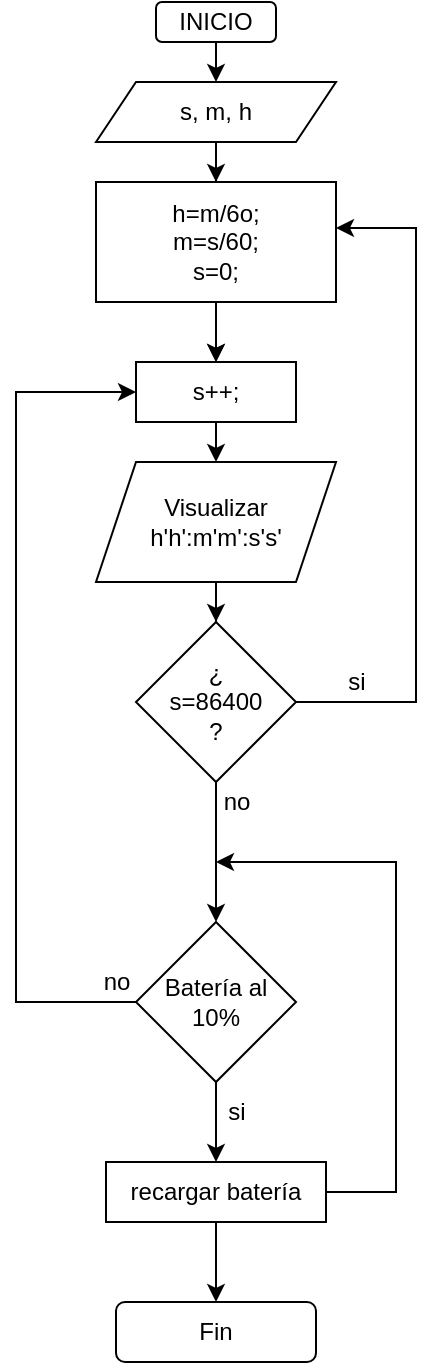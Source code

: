 <mxfile version="14.3.0" type="github">
  <diagram id="1B3Y4TF5GCTgguhcyiXz" name="Page-1">
    <mxGraphModel dx="1021" dy="574" grid="1" gridSize="10" guides="1" tooltips="1" connect="1" arrows="1" fold="1" page="1" pageScale="1" pageWidth="827" pageHeight="1169" math="0" shadow="0">
      <root>
        <mxCell id="0" />
        <mxCell id="1" parent="0" />
        <mxCell id="o3wT2hrJYVhyHIlOyUCE-9" style="edgeStyle=orthogonalEdgeStyle;rounded=0;orthogonalLoop=1;jettySize=auto;html=1;exitX=0.5;exitY=1;exitDx=0;exitDy=0;entryX=0.5;entryY=0;entryDx=0;entryDy=0;" edge="1" parent="1" source="o3wT2hrJYVhyHIlOyUCE-1" target="o3wT2hrJYVhyHIlOyUCE-2">
          <mxGeometry relative="1" as="geometry" />
        </mxCell>
        <mxCell id="o3wT2hrJYVhyHIlOyUCE-1" value="INICIO" style="rounded=1;whiteSpace=wrap;html=1;" vertex="1" parent="1">
          <mxGeometry x="170" y="20" width="60" height="20" as="geometry" />
        </mxCell>
        <mxCell id="o3wT2hrJYVhyHIlOyUCE-10" style="edgeStyle=orthogonalEdgeStyle;rounded=0;orthogonalLoop=1;jettySize=auto;html=1;exitX=0.5;exitY=1;exitDx=0;exitDy=0;entryX=0.5;entryY=0;entryDx=0;entryDy=0;" edge="1" parent="1" source="o3wT2hrJYVhyHIlOyUCE-2" target="o3wT2hrJYVhyHIlOyUCE-3">
          <mxGeometry relative="1" as="geometry" />
        </mxCell>
        <mxCell id="o3wT2hrJYVhyHIlOyUCE-24" style="edgeStyle=orthogonalEdgeStyle;rounded=0;orthogonalLoop=1;jettySize=auto;html=1;exitX=0.5;exitY=1;exitDx=0;exitDy=0;entryX=0.5;entryY=0;entryDx=0;entryDy=0;" edge="1" parent="1" source="o3wT2hrJYVhyHIlOyUCE-2" target="o3wT2hrJYVhyHIlOyUCE-23">
          <mxGeometry relative="1" as="geometry" />
        </mxCell>
        <mxCell id="o3wT2hrJYVhyHIlOyUCE-2" value="s, m, h" style="shape=parallelogram;perimeter=parallelogramPerimeter;whiteSpace=wrap;html=1;fixedSize=1;" vertex="1" parent="1">
          <mxGeometry x="140" y="60" width="120" height="30" as="geometry" />
        </mxCell>
        <mxCell id="o3wT2hrJYVhyHIlOyUCE-11" style="edgeStyle=orthogonalEdgeStyle;rounded=0;orthogonalLoop=1;jettySize=auto;html=1;exitX=0.5;exitY=1;exitDx=0;exitDy=0;entryX=0.5;entryY=0;entryDx=0;entryDy=0;" edge="1" parent="1" source="o3wT2hrJYVhyHIlOyUCE-3" target="o3wT2hrJYVhyHIlOyUCE-4">
          <mxGeometry relative="1" as="geometry" />
        </mxCell>
        <mxCell id="o3wT2hrJYVhyHIlOyUCE-3" value="s++;" style="rounded=0;whiteSpace=wrap;html=1;" vertex="1" parent="1">
          <mxGeometry x="160" y="200" width="80" height="30" as="geometry" />
        </mxCell>
        <mxCell id="o3wT2hrJYVhyHIlOyUCE-12" style="edgeStyle=orthogonalEdgeStyle;rounded=0;orthogonalLoop=1;jettySize=auto;html=1;exitX=0.5;exitY=1;exitDx=0;exitDy=0;" edge="1" parent="1" source="o3wT2hrJYVhyHIlOyUCE-4" target="o3wT2hrJYVhyHIlOyUCE-7">
          <mxGeometry relative="1" as="geometry" />
        </mxCell>
        <mxCell id="o3wT2hrJYVhyHIlOyUCE-4" value="Visualizar&lt;br&gt;h&#39;h&#39;:m&#39;m&#39;:s&#39;s&#39;" style="shape=parallelogram;perimeter=parallelogramPerimeter;whiteSpace=wrap;html=1;fixedSize=1;" vertex="1" parent="1">
          <mxGeometry x="140" y="250" width="120" height="60" as="geometry" />
        </mxCell>
        <mxCell id="o3wT2hrJYVhyHIlOyUCE-22" style="edgeStyle=orthogonalEdgeStyle;rounded=0;orthogonalLoop=1;jettySize=auto;html=1;entryX=0;entryY=0.5;entryDx=0;entryDy=0;exitX=0;exitY=0.5;exitDx=0;exitDy=0;" edge="1" parent="1" source="o3wT2hrJYVhyHIlOyUCE-5" target="o3wT2hrJYVhyHIlOyUCE-3">
          <mxGeometry relative="1" as="geometry">
            <Array as="points">
              <mxPoint x="100" y="520" />
              <mxPoint x="100" y="215" />
            </Array>
          </mxGeometry>
        </mxCell>
        <mxCell id="o3wT2hrJYVhyHIlOyUCE-30" style="edgeStyle=orthogonalEdgeStyle;rounded=0;orthogonalLoop=1;jettySize=auto;html=1;entryX=0.5;entryY=0;entryDx=0;entryDy=0;" edge="1" parent="1" source="o3wT2hrJYVhyHIlOyUCE-5" target="o3wT2hrJYVhyHIlOyUCE-6">
          <mxGeometry relative="1" as="geometry" />
        </mxCell>
        <mxCell id="o3wT2hrJYVhyHIlOyUCE-5" value="Batería al 10%" style="rhombus;whiteSpace=wrap;html=1;" vertex="1" parent="1">
          <mxGeometry x="160" y="480" width="80" height="80" as="geometry" />
        </mxCell>
        <mxCell id="o3wT2hrJYVhyHIlOyUCE-33" style="edgeStyle=orthogonalEdgeStyle;rounded=0;orthogonalLoop=1;jettySize=auto;html=1;exitX=1;exitY=0.5;exitDx=0;exitDy=0;" edge="1" parent="1" source="o3wT2hrJYVhyHIlOyUCE-6">
          <mxGeometry relative="1" as="geometry">
            <mxPoint x="200" y="450" as="targetPoint" />
            <mxPoint x="270" y="615" as="sourcePoint" />
            <Array as="points">
              <mxPoint x="290" y="615" />
              <mxPoint x="290" y="450" />
            </Array>
          </mxGeometry>
        </mxCell>
        <mxCell id="o3wT2hrJYVhyHIlOyUCE-37" style="edgeStyle=orthogonalEdgeStyle;rounded=0;orthogonalLoop=1;jettySize=auto;html=1;entryX=0.5;entryY=0;entryDx=0;entryDy=0;" edge="1" parent="1" source="o3wT2hrJYVhyHIlOyUCE-6" target="o3wT2hrJYVhyHIlOyUCE-35">
          <mxGeometry relative="1" as="geometry" />
        </mxCell>
        <mxCell id="o3wT2hrJYVhyHIlOyUCE-6" value="recargar batería" style="rounded=0;whiteSpace=wrap;html=1;" vertex="1" parent="1">
          <mxGeometry x="145" y="600" width="110" height="30" as="geometry" />
        </mxCell>
        <mxCell id="o3wT2hrJYVhyHIlOyUCE-17" style="edgeStyle=orthogonalEdgeStyle;rounded=0;orthogonalLoop=1;jettySize=auto;html=1;exitX=0.5;exitY=1;exitDx=0;exitDy=0;" edge="1" parent="1" source="o3wT2hrJYVhyHIlOyUCE-7" target="o3wT2hrJYVhyHIlOyUCE-5">
          <mxGeometry relative="1" as="geometry">
            <mxPoint x="200" y="430" as="sourcePoint" />
          </mxGeometry>
        </mxCell>
        <mxCell id="o3wT2hrJYVhyHIlOyUCE-26" style="edgeStyle=orthogonalEdgeStyle;rounded=0;orthogonalLoop=1;jettySize=auto;html=1;entryX=1;entryY=0.383;entryDx=0;entryDy=0;entryPerimeter=0;" edge="1" parent="1" source="o3wT2hrJYVhyHIlOyUCE-7" target="o3wT2hrJYVhyHIlOyUCE-23">
          <mxGeometry relative="1" as="geometry">
            <Array as="points">
              <mxPoint x="300" y="370" />
              <mxPoint x="300" y="133" />
            </Array>
          </mxGeometry>
        </mxCell>
        <mxCell id="o3wT2hrJYVhyHIlOyUCE-7" value="¿&lt;br&gt;s=86400&lt;br&gt;?" style="rhombus;whiteSpace=wrap;html=1;" vertex="1" parent="1">
          <mxGeometry x="160" y="330" width="80" height="80" as="geometry" />
        </mxCell>
        <mxCell id="o3wT2hrJYVhyHIlOyUCE-19" value="si" style="text;html=1;align=center;verticalAlign=middle;resizable=0;points=[];autosize=1;" vertex="1" parent="1">
          <mxGeometry x="260" y="350" width="20" height="20" as="geometry" />
        </mxCell>
        <mxCell id="o3wT2hrJYVhyHIlOyUCE-20" value="si" style="text;html=1;align=center;verticalAlign=middle;resizable=0;points=[];autosize=1;" vertex="1" parent="1">
          <mxGeometry x="200" y="565" width="20" height="20" as="geometry" />
        </mxCell>
        <mxCell id="o3wT2hrJYVhyHIlOyUCE-25" style="edgeStyle=orthogonalEdgeStyle;rounded=0;orthogonalLoop=1;jettySize=auto;html=1;exitX=0.5;exitY=1;exitDx=0;exitDy=0;entryX=0.5;entryY=0;entryDx=0;entryDy=0;" edge="1" parent="1" source="o3wT2hrJYVhyHIlOyUCE-23" target="o3wT2hrJYVhyHIlOyUCE-3">
          <mxGeometry relative="1" as="geometry" />
        </mxCell>
        <mxCell id="o3wT2hrJYVhyHIlOyUCE-23" value="h=m/6o;&lt;br&gt;m=s/60;&lt;br&gt;s=0;" style="rounded=0;whiteSpace=wrap;html=1;" vertex="1" parent="1">
          <mxGeometry x="140" y="110" width="120" height="60" as="geometry" />
        </mxCell>
        <mxCell id="o3wT2hrJYVhyHIlOyUCE-18" value="no" style="text;html=1;align=center;verticalAlign=middle;resizable=0;points=[];autosize=1;" vertex="1" parent="1">
          <mxGeometry x="195" y="410" width="30" height="20" as="geometry" />
        </mxCell>
        <mxCell id="o3wT2hrJYVhyHIlOyUCE-34" value="no" style="text;html=1;align=center;verticalAlign=middle;resizable=0;points=[];autosize=1;" vertex="1" parent="1">
          <mxGeometry x="135" y="500" width="30" height="20" as="geometry" />
        </mxCell>
        <mxCell id="o3wT2hrJYVhyHIlOyUCE-35" value="Fin" style="rounded=1;whiteSpace=wrap;html=1;" vertex="1" parent="1">
          <mxGeometry x="150" y="670" width="100" height="30" as="geometry" />
        </mxCell>
      </root>
    </mxGraphModel>
  </diagram>
</mxfile>
